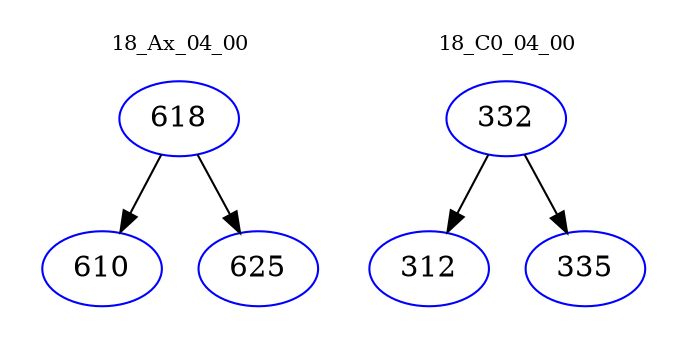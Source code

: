 digraph{
subgraph cluster_0 {
color = white
label = "18_Ax_04_00";
fontsize=10;
T0_618 [label="618", color="blue"]
T0_618 -> T0_610 [color="black"]
T0_610 [label="610", color="blue"]
T0_618 -> T0_625 [color="black"]
T0_625 [label="625", color="blue"]
}
subgraph cluster_1 {
color = white
label = "18_C0_04_00";
fontsize=10;
T1_332 [label="332", color="blue"]
T1_332 -> T1_312 [color="black"]
T1_312 [label="312", color="blue"]
T1_332 -> T1_335 [color="black"]
T1_335 [label="335", color="blue"]
}
}
